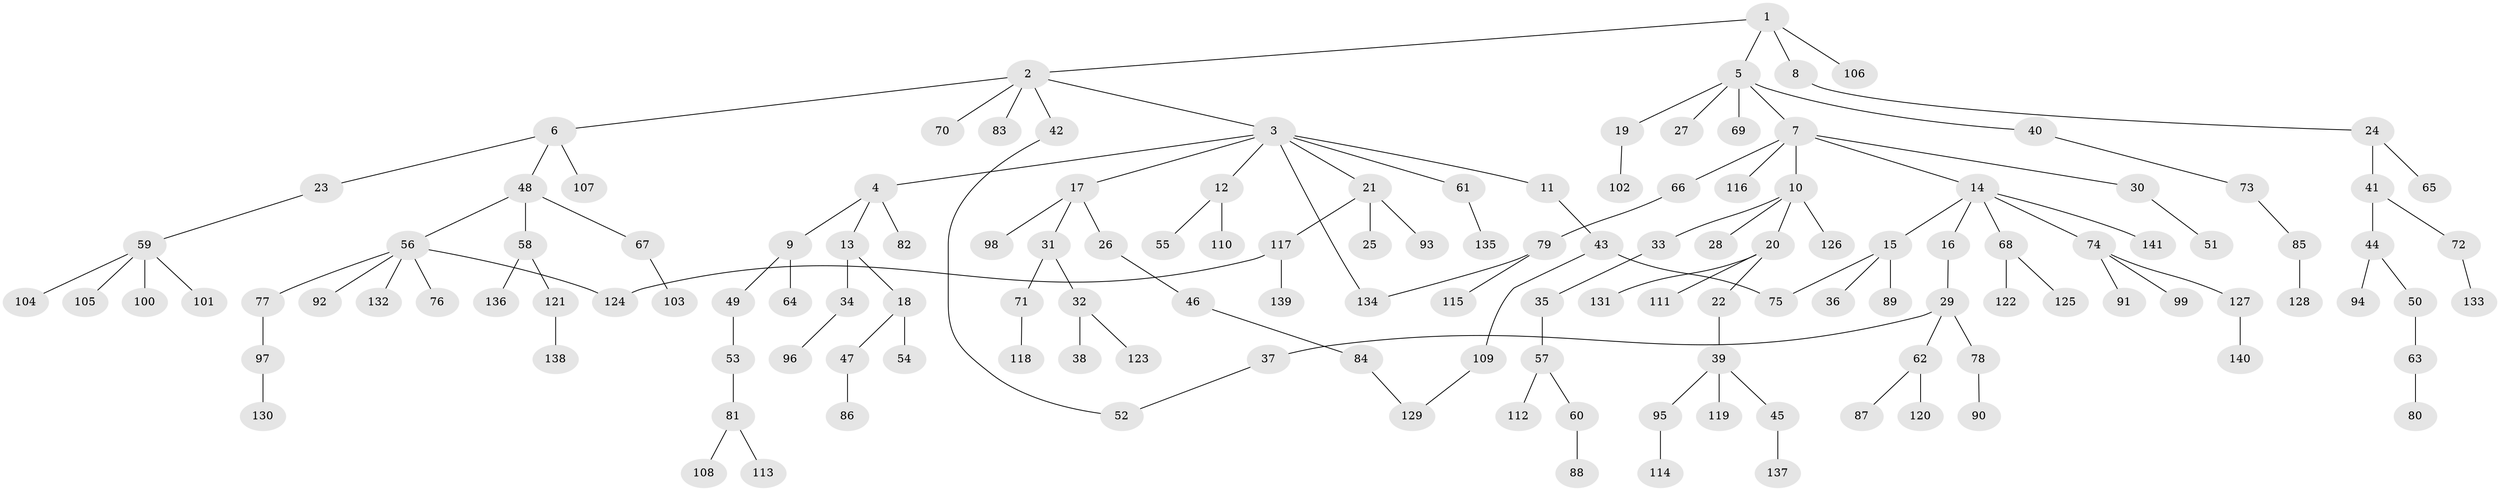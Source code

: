 // coarse degree distribution, {3: 0.15151515151515152, 5: 0.06060606060606061, 8: 0.010101010101010102, 2: 0.37373737373737376, 4: 0.030303030303030304, 1: 0.37373737373737376}
// Generated by graph-tools (version 1.1) at 2025/48/03/04/25 22:48:42]
// undirected, 141 vertices, 145 edges
graph export_dot {
  node [color=gray90,style=filled];
  1;
  2;
  3;
  4;
  5;
  6;
  7;
  8;
  9;
  10;
  11;
  12;
  13;
  14;
  15;
  16;
  17;
  18;
  19;
  20;
  21;
  22;
  23;
  24;
  25;
  26;
  27;
  28;
  29;
  30;
  31;
  32;
  33;
  34;
  35;
  36;
  37;
  38;
  39;
  40;
  41;
  42;
  43;
  44;
  45;
  46;
  47;
  48;
  49;
  50;
  51;
  52;
  53;
  54;
  55;
  56;
  57;
  58;
  59;
  60;
  61;
  62;
  63;
  64;
  65;
  66;
  67;
  68;
  69;
  70;
  71;
  72;
  73;
  74;
  75;
  76;
  77;
  78;
  79;
  80;
  81;
  82;
  83;
  84;
  85;
  86;
  87;
  88;
  89;
  90;
  91;
  92;
  93;
  94;
  95;
  96;
  97;
  98;
  99;
  100;
  101;
  102;
  103;
  104;
  105;
  106;
  107;
  108;
  109;
  110;
  111;
  112;
  113;
  114;
  115;
  116;
  117;
  118;
  119;
  120;
  121;
  122;
  123;
  124;
  125;
  126;
  127;
  128;
  129;
  130;
  131;
  132;
  133;
  134;
  135;
  136;
  137;
  138;
  139;
  140;
  141;
  1 -- 2;
  1 -- 5;
  1 -- 8;
  1 -- 106;
  2 -- 3;
  2 -- 6;
  2 -- 42;
  2 -- 70;
  2 -- 83;
  3 -- 4;
  3 -- 11;
  3 -- 12;
  3 -- 17;
  3 -- 21;
  3 -- 61;
  3 -- 134;
  4 -- 9;
  4 -- 13;
  4 -- 82;
  5 -- 7;
  5 -- 19;
  5 -- 27;
  5 -- 40;
  5 -- 69;
  6 -- 23;
  6 -- 48;
  6 -- 107;
  7 -- 10;
  7 -- 14;
  7 -- 30;
  7 -- 66;
  7 -- 116;
  8 -- 24;
  9 -- 49;
  9 -- 64;
  10 -- 20;
  10 -- 28;
  10 -- 33;
  10 -- 126;
  11 -- 43;
  12 -- 55;
  12 -- 110;
  13 -- 18;
  13 -- 34;
  14 -- 15;
  14 -- 16;
  14 -- 68;
  14 -- 74;
  14 -- 141;
  15 -- 36;
  15 -- 75;
  15 -- 89;
  16 -- 29;
  17 -- 26;
  17 -- 31;
  17 -- 98;
  18 -- 47;
  18 -- 54;
  19 -- 102;
  20 -- 22;
  20 -- 111;
  20 -- 131;
  21 -- 25;
  21 -- 93;
  21 -- 117;
  22 -- 39;
  23 -- 59;
  24 -- 41;
  24 -- 65;
  26 -- 46;
  29 -- 37;
  29 -- 62;
  29 -- 78;
  30 -- 51;
  31 -- 32;
  31 -- 71;
  32 -- 38;
  32 -- 123;
  33 -- 35;
  34 -- 96;
  35 -- 57;
  37 -- 52;
  39 -- 45;
  39 -- 95;
  39 -- 119;
  40 -- 73;
  41 -- 44;
  41 -- 72;
  42 -- 52;
  43 -- 109;
  43 -- 75;
  44 -- 50;
  44 -- 94;
  45 -- 137;
  46 -- 84;
  47 -- 86;
  48 -- 56;
  48 -- 58;
  48 -- 67;
  49 -- 53;
  50 -- 63;
  53 -- 81;
  56 -- 76;
  56 -- 77;
  56 -- 92;
  56 -- 132;
  56 -- 124;
  57 -- 60;
  57 -- 112;
  58 -- 121;
  58 -- 136;
  59 -- 100;
  59 -- 101;
  59 -- 104;
  59 -- 105;
  60 -- 88;
  61 -- 135;
  62 -- 87;
  62 -- 120;
  63 -- 80;
  66 -- 79;
  67 -- 103;
  68 -- 122;
  68 -- 125;
  71 -- 118;
  72 -- 133;
  73 -- 85;
  74 -- 91;
  74 -- 99;
  74 -- 127;
  77 -- 97;
  78 -- 90;
  79 -- 115;
  79 -- 134;
  81 -- 108;
  81 -- 113;
  84 -- 129;
  85 -- 128;
  95 -- 114;
  97 -- 130;
  109 -- 129;
  117 -- 124;
  117 -- 139;
  121 -- 138;
  127 -- 140;
}
